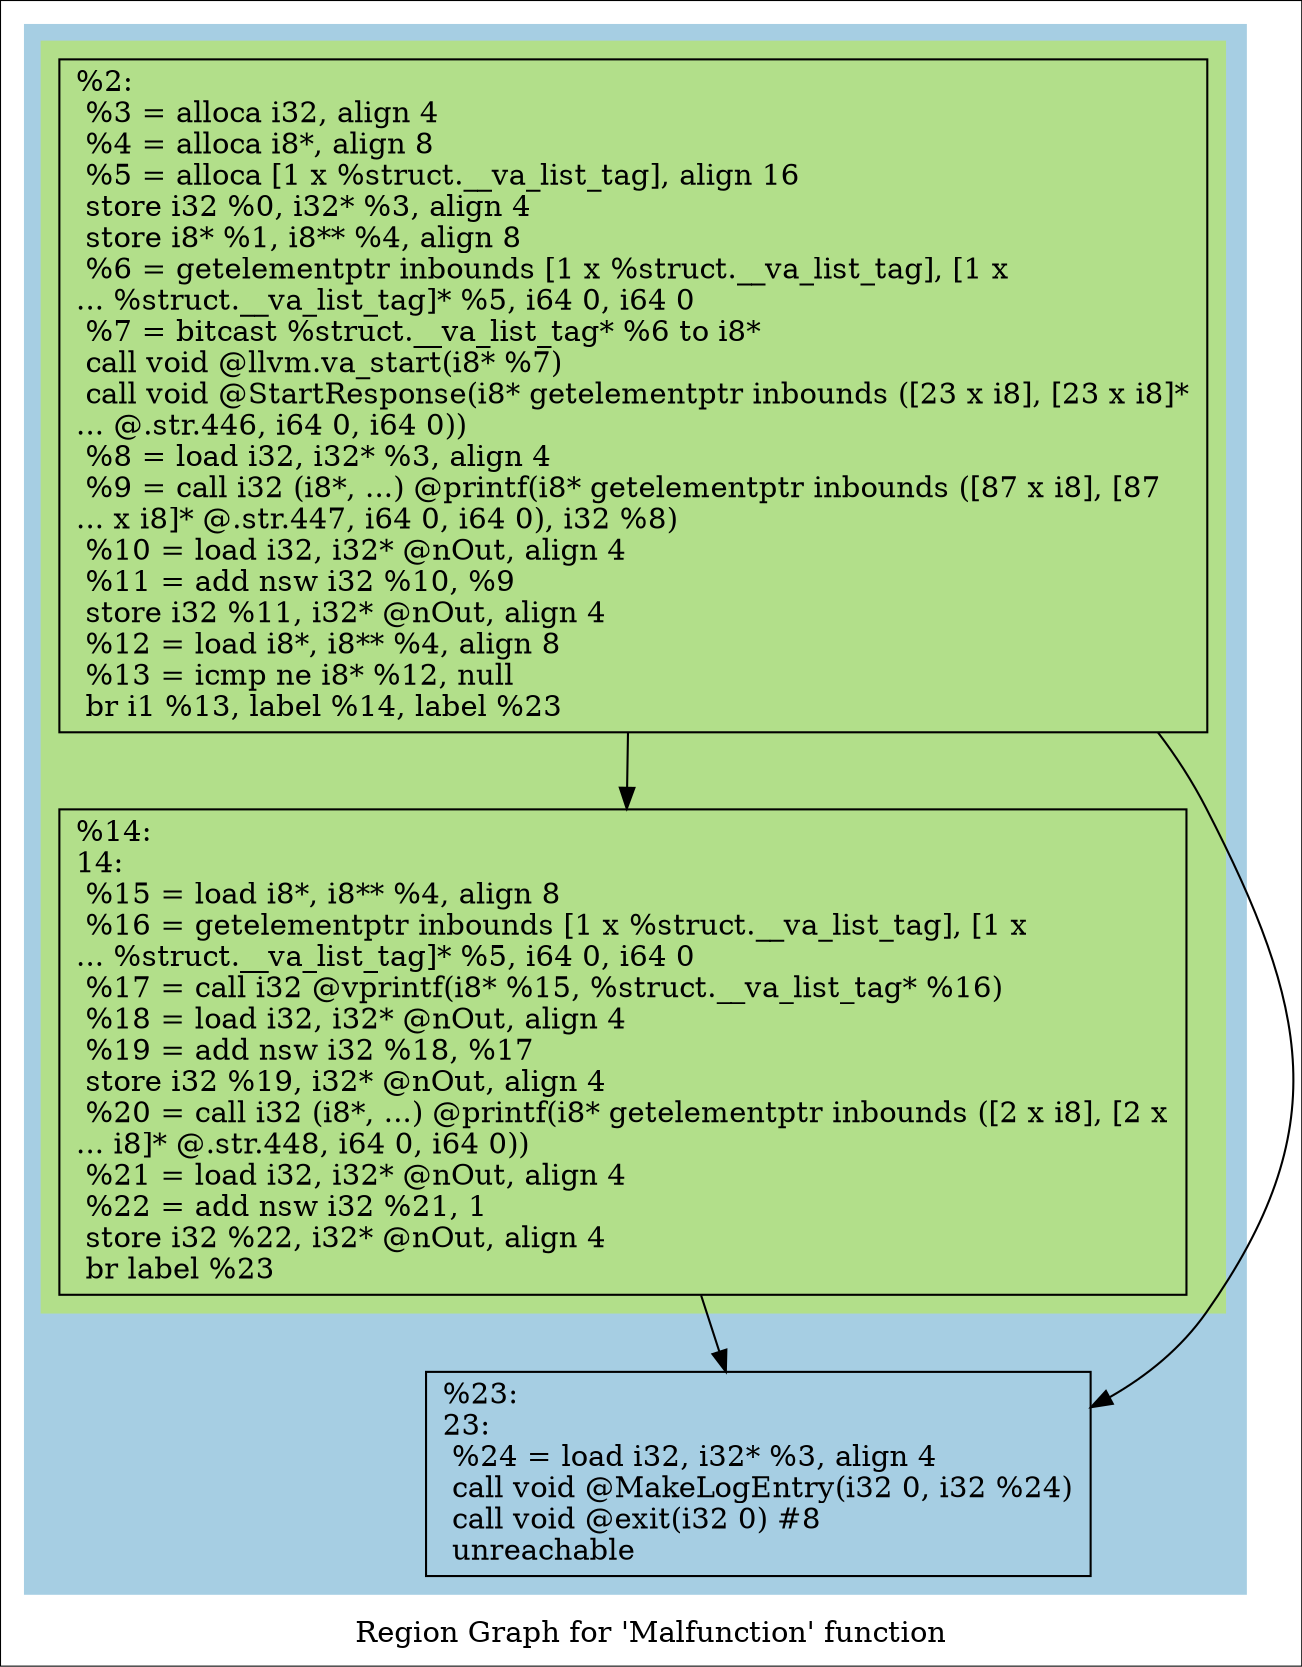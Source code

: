 digraph "Region Graph for 'Malfunction' function" {
	label="Region Graph for 'Malfunction' function";

	Node0xc550a0 [shape=record,label="{%2:\l  %3 = alloca i32, align 4\l  %4 = alloca i8*, align 8\l  %5 = alloca [1 x %struct.__va_list_tag], align 16\l  store i32 %0, i32* %3, align 4\l  store i8* %1, i8** %4, align 8\l  %6 = getelementptr inbounds [1 x %struct.__va_list_tag], [1 x\l... %struct.__va_list_tag]* %5, i64 0, i64 0\l  %7 = bitcast %struct.__va_list_tag* %6 to i8*\l  call void @llvm.va_start(i8* %7)\l  call void @StartResponse(i8* getelementptr inbounds ([23 x i8], [23 x i8]*\l... @.str.446, i64 0, i64 0))\l  %8 = load i32, i32* %3, align 4\l  %9 = call i32 (i8*, ...) @printf(i8* getelementptr inbounds ([87 x i8], [87\l... x i8]* @.str.447, i64 0, i64 0), i32 %8)\l  %10 = load i32, i32* @nOut, align 4\l  %11 = add nsw i32 %10, %9\l  store i32 %11, i32* @nOut, align 4\l  %12 = load i8*, i8** %4, align 8\l  %13 = icmp ne i8* %12, null\l  br i1 %13, label %14, label %23\l}"];
	Node0xc550a0 -> Node0xc76910;
	Node0xc550a0 -> Node0xbd18a0;
	Node0xc76910 [shape=record,label="{%14:\l14:                                               \l  %15 = load i8*, i8** %4, align 8\l  %16 = getelementptr inbounds [1 x %struct.__va_list_tag], [1 x\l... %struct.__va_list_tag]* %5, i64 0, i64 0\l  %17 = call i32 @vprintf(i8* %15, %struct.__va_list_tag* %16)\l  %18 = load i32, i32* @nOut, align 4\l  %19 = add nsw i32 %18, %17\l  store i32 %19, i32* @nOut, align 4\l  %20 = call i32 (i8*, ...) @printf(i8* getelementptr inbounds ([2 x i8], [2 x\l... i8]* @.str.448, i64 0, i64 0))\l  %21 = load i32, i32* @nOut, align 4\l  %22 = add nsw i32 %21, 1\l  store i32 %22, i32* @nOut, align 4\l  br label %23\l}"];
	Node0xc76910 -> Node0xbd18a0;
	Node0xbd18a0 [shape=record,label="{%23:\l23:                                               \l  %24 = load i32, i32* %3, align 4\l  call void @MakeLogEntry(i32 0, i32 %24)\l  call void @exit(i32 0) #8\l  unreachable\l}"];
	colorscheme = "paired12"
        subgraph cluster_0xcb7d60 {
          label = "";
          style = filled;
          color = 1
          subgraph cluster_0xcb7de0 {
            label = "";
            style = filled;
            color = 3
            Node0xc550a0;
            Node0xc76910;
          }
          Node0xbd18a0;
        }
}

